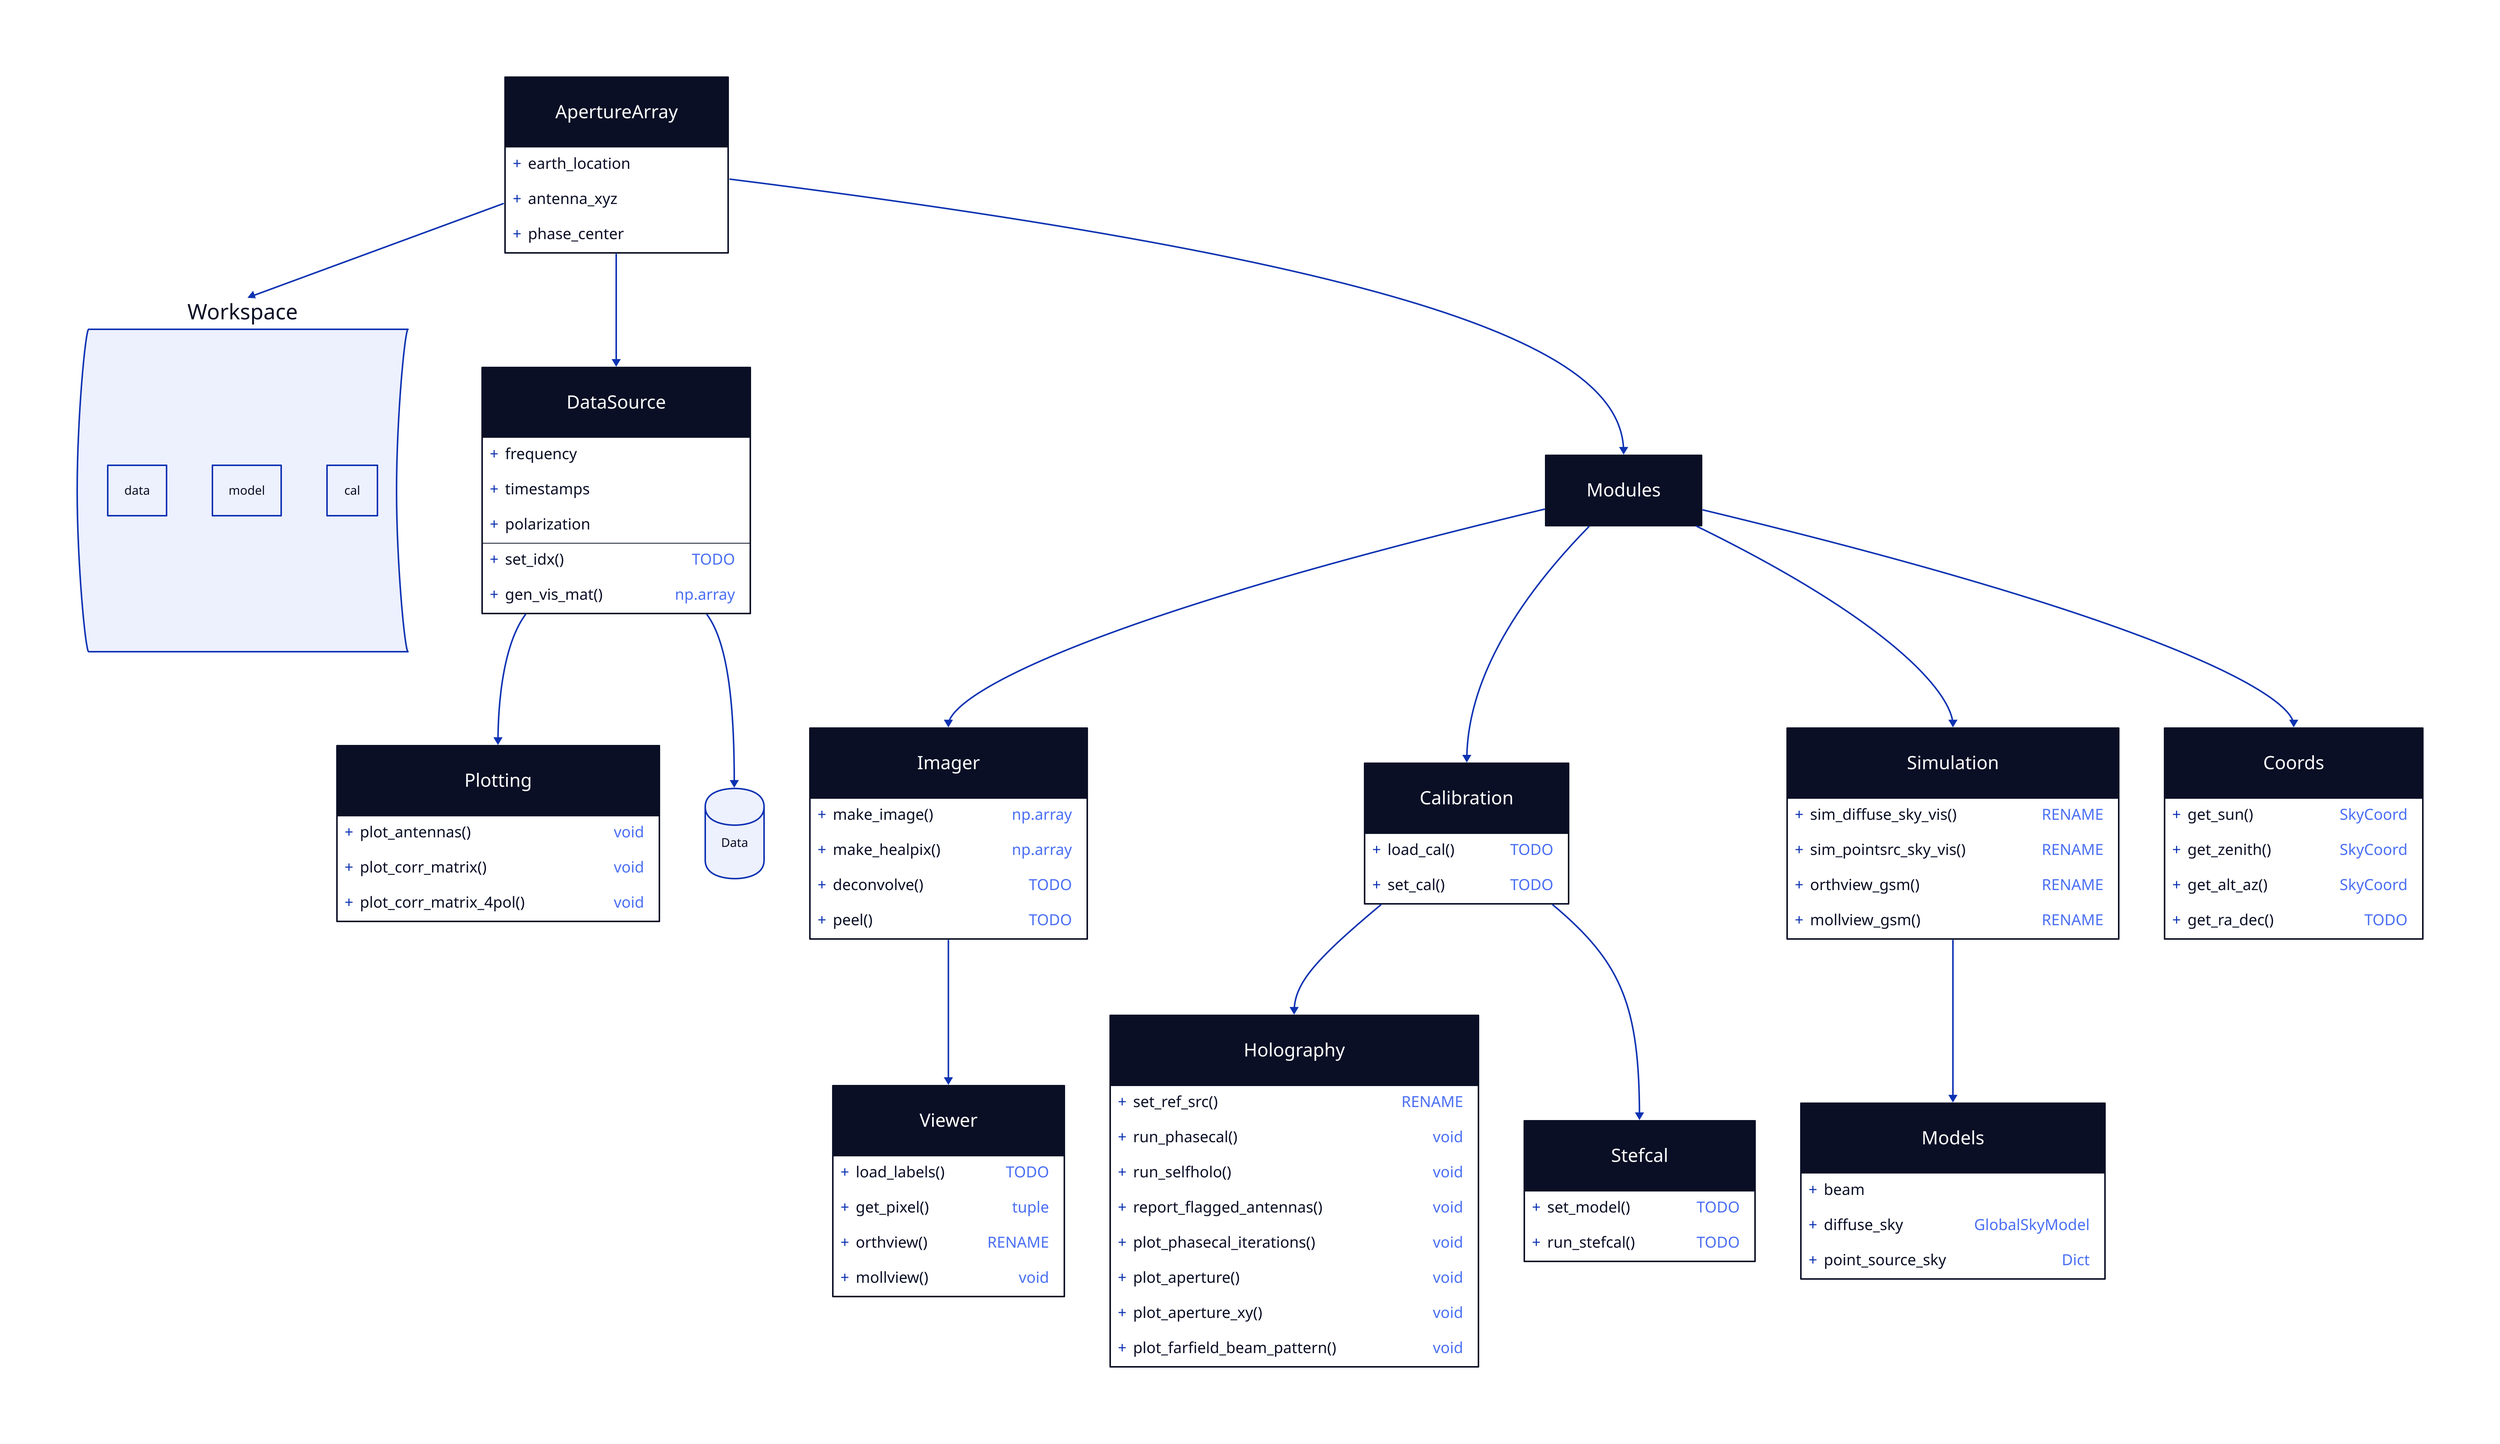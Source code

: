 #D2_THEME=100 d2 --sketch -w test.d2 out.svg
#rsvg-convert -o out.png out.svg

ApertureArray: {
  shape: class
  earth_location
  antenna_xyz
  phase_center
}

DataSource {
  shape: class
  frequency
  timestamps
  polarization
  set_idx(): TODO
  gen_vis_mat(): np.array
}

Data {
  shape: cylinder
}

Calibration {
  shape: class
  load_cal(): TODO
  set_cal(): TODO
}

Holography {
  shape: class
  set_ref_src(): RENAME
  run_phasecal()
  run_selfholo()
  report_flagged_antennas()
  plot_phasecal_iterations()
  plot_aperture()
  plot_aperture_xy()
  plot_farfield_beam_pattern()
}

Stefcal {
  shape: class
  set_model(): TODO
  run_stefcal(): TODO
}

Imager {
  shape: class
  make_image(): np.array
  make_healpix(): np.array
  deconvolve(): TODO
  peel(): TODO
}

#ImagerUtils {
#  shape: class
#  generate_weight_grid()
#  generate_phase_vector()
# }

Viewer {
  shape: class
  load_labels(): TODO
  get_pixel(): tuple
  orthview(): RENAME
  mollview()
}

Simulation {
  shape: class
  sim_diffuse_sky_vis(): RENAME
  sim_pointsrc_sky_vis(): RENAME
  orthview_gsm(): RENAME
  mollview_gsm(): RENAME
}

Models {
  shape: class
  beam
  diffuse_sky: GlobalSkyModel
  point_source_sky: Dict
}


Coords {
  shape: class
  get_sun(): SkyCoord
  get_zenith(): SkyCoord
  get_alt_az(): SkyCoord
  get_ra_dec(): TODO
}

Modules {
  shape: class
}

Workspace {
  shape: stored_data
  data
  model
  cal
}

Plotting {
  shape: class
  plot_antennas()
  plot_corr_matrix()
  plot_corr_matrix_4pol()
}

ApertureArray -> Workspace
ApertureArray -> DataSource 
ApertureArray -> Modules

DataSource -> Plotting
DataSource -> Data

Modules -> Imager
Modules -> Calibration 
Modules -> Simulation -> Models
Modules -> Coords

Calibration -> Holography
Calibration -> Stefcal

#Imager -> ImagerUtils
Imager -> Viewer
